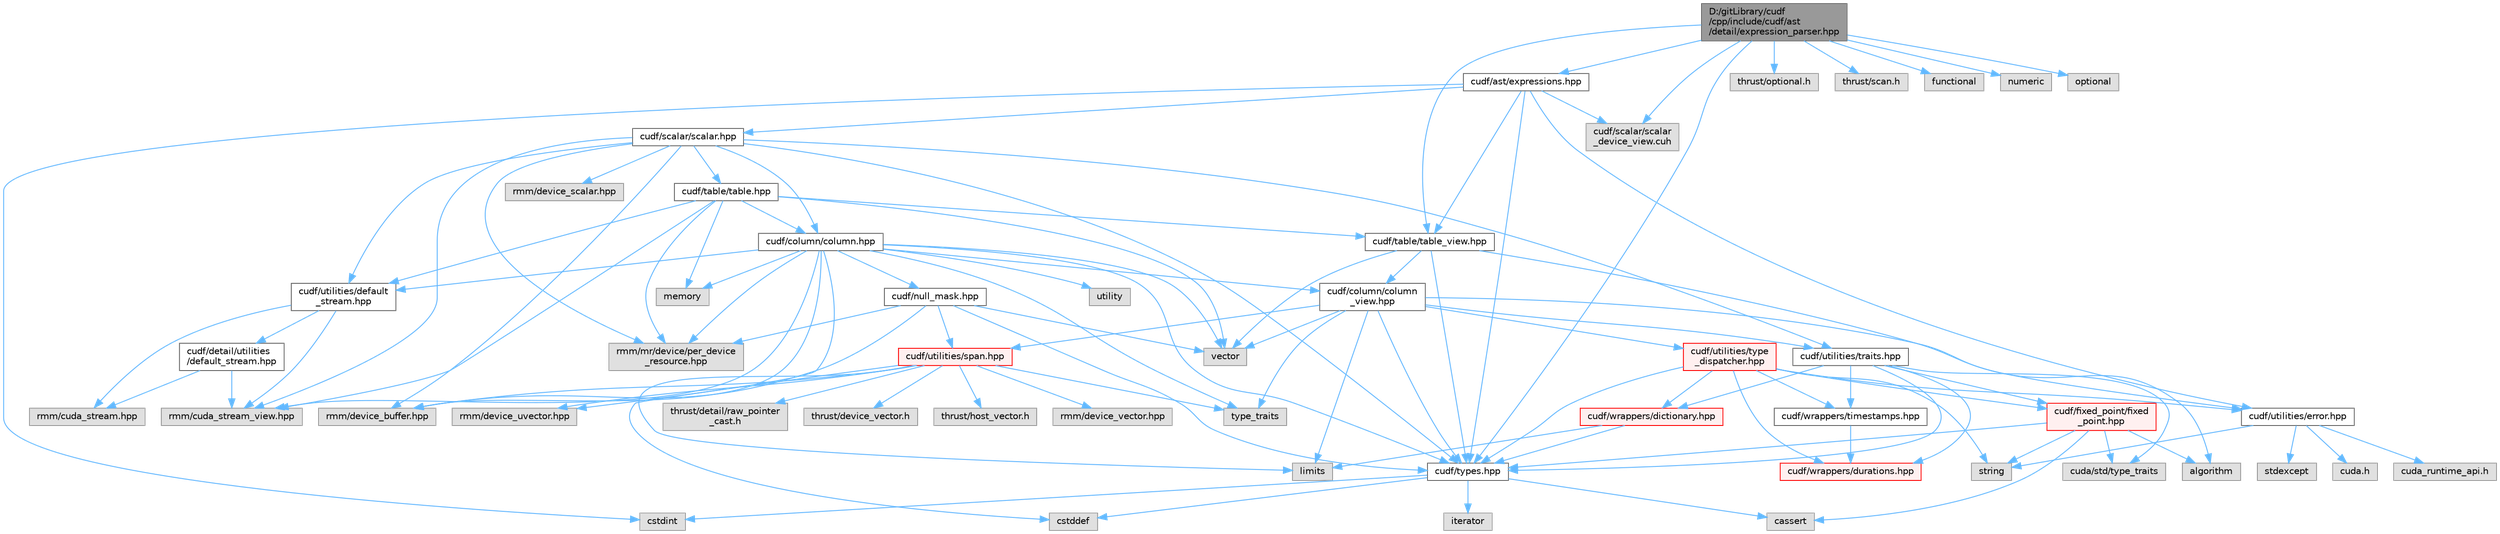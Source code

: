 digraph "D:/gitLibrary/cudf/cpp/include/cudf/ast/detail/expression_parser.hpp"
{
 // LATEX_PDF_SIZE
  bgcolor="transparent";
  edge [fontname=Helvetica,fontsize=10,labelfontname=Helvetica,labelfontsize=10];
  node [fontname=Helvetica,fontsize=10,shape=box,height=0.2,width=0.4];
  Node1 [id="Node000001",label="D:/gitLibrary/cudf\l/cpp/include/cudf/ast\l/detail/expression_parser.hpp",height=0.2,width=0.4,color="gray40", fillcolor="grey60", style="filled", fontcolor="black",tooltip=" "];
  Node1 -> Node2 [id="edge1_Node000001_Node000002",color="steelblue1",style="solid",tooltip=" "];
  Node2 [id="Node000002",label="cudf/ast/expressions.hpp",height=0.2,width=0.4,color="grey40", fillcolor="white", style="filled",URL="$expressions_8hpp.html",tooltip=" "];
  Node2 -> Node3 [id="edge2_Node000002_Node000003",color="steelblue1",style="solid",tooltip=" "];
  Node3 [id="Node000003",label="cudf/scalar/scalar.hpp",height=0.2,width=0.4,color="grey40", fillcolor="white", style="filled",URL="$scalar_8hpp.html",tooltip="Class definitions for cudf::scalar"];
  Node3 -> Node4 [id="edge3_Node000003_Node000004",color="steelblue1",style="solid",tooltip=" "];
  Node4 [id="Node000004",label="cudf/column/column.hpp",height=0.2,width=0.4,color="grey40", fillcolor="white", style="filled",URL="$column_8hpp.html",tooltip="Class definition for cudf::column"];
  Node4 -> Node5 [id="edge4_Node000004_Node000005",color="steelblue1",style="solid",tooltip=" "];
  Node5 [id="Node000005",label="cudf/column/column\l_view.hpp",height=0.2,width=0.4,color="grey40", fillcolor="white", style="filled",URL="$column__view_8hpp.html",tooltip="column view class definitions"];
  Node5 -> Node6 [id="edge5_Node000005_Node000006",color="steelblue1",style="solid",tooltip=" "];
  Node6 [id="Node000006",label="cudf/types.hpp",height=0.2,width=0.4,color="grey40", fillcolor="white", style="filled",URL="$types_8hpp.html",tooltip="Type declarations for libcudf."];
  Node6 -> Node7 [id="edge6_Node000006_Node000007",color="steelblue1",style="solid",tooltip=" "];
  Node7 [id="Node000007",label="cassert",height=0.2,width=0.4,color="grey60", fillcolor="#E0E0E0", style="filled",tooltip=" "];
  Node6 -> Node8 [id="edge7_Node000006_Node000008",color="steelblue1",style="solid",tooltip=" "];
  Node8 [id="Node000008",label="cstddef",height=0.2,width=0.4,color="grey60", fillcolor="#E0E0E0", style="filled",tooltip=" "];
  Node6 -> Node9 [id="edge8_Node000006_Node000009",color="steelblue1",style="solid",tooltip=" "];
  Node9 [id="Node000009",label="cstdint",height=0.2,width=0.4,color="grey60", fillcolor="#E0E0E0", style="filled",tooltip=" "];
  Node6 -> Node10 [id="edge9_Node000006_Node000010",color="steelblue1",style="solid",tooltip=" "];
  Node10 [id="Node000010",label="iterator",height=0.2,width=0.4,color="grey60", fillcolor="#E0E0E0", style="filled",tooltip=" "];
  Node5 -> Node11 [id="edge10_Node000005_Node000011",color="steelblue1",style="solid",tooltip=" "];
  Node11 [id="Node000011",label="cudf/utilities/error.hpp",height=0.2,width=0.4,color="grey40", fillcolor="white", style="filled",URL="$error_8hpp.html",tooltip=" "];
  Node11 -> Node12 [id="edge11_Node000011_Node000012",color="steelblue1",style="solid",tooltip=" "];
  Node12 [id="Node000012",label="cuda.h",height=0.2,width=0.4,color="grey60", fillcolor="#E0E0E0", style="filled",tooltip=" "];
  Node11 -> Node13 [id="edge12_Node000011_Node000013",color="steelblue1",style="solid",tooltip=" "];
  Node13 [id="Node000013",label="cuda_runtime_api.h",height=0.2,width=0.4,color="grey60", fillcolor="#E0E0E0", style="filled",tooltip=" "];
  Node11 -> Node14 [id="edge13_Node000011_Node000014",color="steelblue1",style="solid",tooltip=" "];
  Node14 [id="Node000014",label="stdexcept",height=0.2,width=0.4,color="grey60", fillcolor="#E0E0E0", style="filled",tooltip=" "];
  Node11 -> Node15 [id="edge14_Node000011_Node000015",color="steelblue1",style="solid",tooltip=" "];
  Node15 [id="Node000015",label="string",height=0.2,width=0.4,color="grey60", fillcolor="#E0E0E0", style="filled",tooltip=" "];
  Node5 -> Node16 [id="edge15_Node000005_Node000016",color="steelblue1",style="solid",tooltip=" "];
  Node16 [id="Node000016",label="cudf/utilities/span.hpp",height=0.2,width=0.4,color="red", fillcolor="#FFF0F0", style="filled",URL="$span_8hpp.html",tooltip=" "];
  Node16 -> Node17 [id="edge16_Node000016_Node000017",color="steelblue1",style="solid",tooltip=" "];
  Node17 [id="Node000017",label="rmm/device_buffer.hpp",height=0.2,width=0.4,color="grey60", fillcolor="#E0E0E0", style="filled",tooltip=" "];
  Node16 -> Node18 [id="edge17_Node000016_Node000018",color="steelblue1",style="solid",tooltip=" "];
  Node18 [id="Node000018",label="rmm/device_uvector.hpp",height=0.2,width=0.4,color="grey60", fillcolor="#E0E0E0", style="filled",tooltip=" "];
  Node16 -> Node19 [id="edge18_Node000016_Node000019",color="steelblue1",style="solid",tooltip=" "];
  Node19 [id="Node000019",label="rmm/device_vector.hpp",height=0.2,width=0.4,color="grey60", fillcolor="#E0E0E0", style="filled",tooltip=" "];
  Node16 -> Node20 [id="edge19_Node000016_Node000020",color="steelblue1",style="solid",tooltip=" "];
  Node20 [id="Node000020",label="thrust/detail/raw_pointer\l_cast.h",height=0.2,width=0.4,color="grey60", fillcolor="#E0E0E0", style="filled",tooltip=" "];
  Node16 -> Node21 [id="edge20_Node000016_Node000021",color="steelblue1",style="solid",tooltip=" "];
  Node21 [id="Node000021",label="thrust/device_vector.h",height=0.2,width=0.4,color="grey60", fillcolor="#E0E0E0", style="filled",tooltip=" "];
  Node16 -> Node22 [id="edge21_Node000016_Node000022",color="steelblue1",style="solid",tooltip=" "];
  Node22 [id="Node000022",label="thrust/host_vector.h",height=0.2,width=0.4,color="grey60", fillcolor="#E0E0E0", style="filled",tooltip=" "];
  Node16 -> Node8 [id="edge22_Node000016_Node000008",color="steelblue1",style="solid",tooltip=" "];
  Node16 -> Node24 [id="edge23_Node000016_Node000024",color="steelblue1",style="solid",tooltip=" "];
  Node24 [id="Node000024",label="limits",height=0.2,width=0.4,color="grey60", fillcolor="#E0E0E0", style="filled",tooltip=" "];
  Node16 -> Node25 [id="edge24_Node000016_Node000025",color="steelblue1",style="solid",tooltip=" "];
  Node25 [id="Node000025",label="type_traits",height=0.2,width=0.4,color="grey60", fillcolor="#E0E0E0", style="filled",tooltip=" "];
  Node5 -> Node26 [id="edge25_Node000005_Node000026",color="steelblue1",style="solid",tooltip=" "];
  Node26 [id="Node000026",label="cudf/utilities/traits.hpp",height=0.2,width=0.4,color="grey40", fillcolor="white", style="filled",URL="$traits_8hpp.html",tooltip=" "];
  Node26 -> Node27 [id="edge26_Node000026_Node000027",color="steelblue1",style="solid",tooltip=" "];
  Node27 [id="Node000027",label="cudf/fixed_point/fixed\l_point.hpp",height=0.2,width=0.4,color="red", fillcolor="#FFF0F0", style="filled",URL="$fixed__point_8hpp.html",tooltip="Class definition for fixed point data type"];
  Node27 -> Node6 [id="edge27_Node000027_Node000006",color="steelblue1",style="solid",tooltip=" "];
  Node27 -> Node32 [id="edge28_Node000027_Node000032",color="steelblue1",style="solid",tooltip=" "];
  Node32 [id="Node000032",label="cuda/std/type_traits",height=0.2,width=0.4,color="grey60", fillcolor="#E0E0E0", style="filled",tooltip=" "];
  Node27 -> Node33 [id="edge29_Node000027_Node000033",color="steelblue1",style="solid",tooltip=" "];
  Node33 [id="Node000033",label="algorithm",height=0.2,width=0.4,color="grey60", fillcolor="#E0E0E0", style="filled",tooltip=" "];
  Node27 -> Node7 [id="edge30_Node000027_Node000007",color="steelblue1",style="solid",tooltip=" "];
  Node27 -> Node15 [id="edge31_Node000027_Node000015",color="steelblue1",style="solid",tooltip=" "];
  Node26 -> Node6 [id="edge32_Node000026_Node000006",color="steelblue1",style="solid",tooltip=" "];
  Node26 -> Node35 [id="edge33_Node000026_Node000035",color="steelblue1",style="solid",tooltip=" "];
  Node35 [id="Node000035",label="cudf/wrappers/dictionary.hpp",height=0.2,width=0.4,color="red", fillcolor="#FFF0F0", style="filled",URL="$dictionary_8hpp.html",tooltip="Concrete type definition for dictionary columns."];
  Node35 -> Node6 [id="edge34_Node000035_Node000006",color="steelblue1",style="solid",tooltip=" "];
  Node35 -> Node24 [id="edge35_Node000035_Node000024",color="steelblue1",style="solid",tooltip=" "];
  Node26 -> Node37 [id="edge36_Node000026_Node000037",color="steelblue1",style="solid",tooltip=" "];
  Node37 [id="Node000037",label="cudf/wrappers/durations.hpp",height=0.2,width=0.4,color="red", fillcolor="#FFF0F0", style="filled",URL="$durations_8hpp.html",tooltip="Concrete type definitions for int32_t and int64_t durations in varying resolutions."];
  Node26 -> Node39 [id="edge37_Node000026_Node000039",color="steelblue1",style="solid",tooltip=" "];
  Node39 [id="Node000039",label="cudf/wrappers/timestamps.hpp",height=0.2,width=0.4,color="grey40", fillcolor="white", style="filled",URL="$timestamps_8hpp.html",tooltip="Concrete type definitions for int32_t and int64_t timestamps in varying resolutions as durations sinc..."];
  Node39 -> Node37 [id="edge38_Node000039_Node000037",color="steelblue1",style="solid",tooltip=" "];
  Node26 -> Node32 [id="edge39_Node000026_Node000032",color="steelblue1",style="solid",tooltip=" "];
  Node5 -> Node40 [id="edge40_Node000005_Node000040",color="steelblue1",style="solid",tooltip=" "];
  Node40 [id="Node000040",label="cudf/utilities/type\l_dispatcher.hpp",height=0.2,width=0.4,color="red", fillcolor="#FFF0F0", style="filled",URL="$type__dispatcher_8hpp.html",tooltip="Defines the mapping between cudf::type_id runtime type information and concrete C++ types."];
  Node40 -> Node27 [id="edge41_Node000040_Node000027",color="steelblue1",style="solid",tooltip=" "];
  Node40 -> Node6 [id="edge42_Node000040_Node000006",color="steelblue1",style="solid",tooltip=" "];
  Node40 -> Node11 [id="edge43_Node000040_Node000011",color="steelblue1",style="solid",tooltip=" "];
  Node40 -> Node35 [id="edge44_Node000040_Node000035",color="steelblue1",style="solid",tooltip=" "];
  Node40 -> Node37 [id="edge45_Node000040_Node000037",color="steelblue1",style="solid",tooltip=" "];
  Node40 -> Node39 [id="edge46_Node000040_Node000039",color="steelblue1",style="solid",tooltip=" "];
  Node40 -> Node15 [id="edge47_Node000040_Node000015",color="steelblue1",style="solid",tooltip=" "];
  Node5 -> Node24 [id="edge48_Node000005_Node000024",color="steelblue1",style="solid",tooltip=" "];
  Node5 -> Node25 [id="edge49_Node000005_Node000025",color="steelblue1",style="solid",tooltip=" "];
  Node5 -> Node41 [id="edge50_Node000005_Node000041",color="steelblue1",style="solid",tooltip=" "];
  Node41 [id="Node000041",label="vector",height=0.2,width=0.4,color="grey60", fillcolor="#E0E0E0", style="filled",tooltip=" "];
  Node4 -> Node42 [id="edge51_Node000004_Node000042",color="steelblue1",style="solid",tooltip=" "];
  Node42 [id="Node000042",label="cudf/null_mask.hpp",height=0.2,width=0.4,color="grey40", fillcolor="white", style="filled",URL="$null__mask_8hpp.html",tooltip="APIs for managing validity bitmasks"];
  Node42 -> Node6 [id="edge52_Node000042_Node000006",color="steelblue1",style="solid",tooltip=" "];
  Node42 -> Node16 [id="edge53_Node000042_Node000016",color="steelblue1",style="solid",tooltip=" "];
  Node42 -> Node17 [id="edge54_Node000042_Node000017",color="steelblue1",style="solid",tooltip=" "];
  Node42 -> Node43 [id="edge55_Node000042_Node000043",color="steelblue1",style="solid",tooltip=" "];
  Node43 [id="Node000043",label="rmm/mr/device/per_device\l_resource.hpp",height=0.2,width=0.4,color="grey60", fillcolor="#E0E0E0", style="filled",tooltip=" "];
  Node42 -> Node41 [id="edge56_Node000042_Node000041",color="steelblue1",style="solid",tooltip=" "];
  Node4 -> Node6 [id="edge57_Node000004_Node000006",color="steelblue1",style="solid",tooltip=" "];
  Node4 -> Node44 [id="edge58_Node000004_Node000044",color="steelblue1",style="solid",tooltip=" "];
  Node44 [id="Node000044",label="cudf/utilities/default\l_stream.hpp",height=0.2,width=0.4,color="grey40", fillcolor="white", style="filled",URL="$utilities_2default__stream_8hpp.html",tooltip=" "];
  Node44 -> Node45 [id="edge59_Node000044_Node000045",color="steelblue1",style="solid",tooltip=" "];
  Node45 [id="Node000045",label="cudf/detail/utilities\l/default_stream.hpp",height=0.2,width=0.4,color="grey40", fillcolor="white", style="filled",URL="$detail_2utilities_2default__stream_8hpp.html",tooltip=" "];
  Node45 -> Node46 [id="edge60_Node000045_Node000046",color="steelblue1",style="solid",tooltip=" "];
  Node46 [id="Node000046",label="rmm/cuda_stream.hpp",height=0.2,width=0.4,color="grey60", fillcolor="#E0E0E0", style="filled",tooltip=" "];
  Node45 -> Node47 [id="edge61_Node000045_Node000047",color="steelblue1",style="solid",tooltip=" "];
  Node47 [id="Node000047",label="rmm/cuda_stream_view.hpp",height=0.2,width=0.4,color="grey60", fillcolor="#E0E0E0", style="filled",tooltip=" "];
  Node44 -> Node46 [id="edge62_Node000044_Node000046",color="steelblue1",style="solid",tooltip=" "];
  Node44 -> Node47 [id="edge63_Node000044_Node000047",color="steelblue1",style="solid",tooltip=" "];
  Node4 -> Node47 [id="edge64_Node000004_Node000047",color="steelblue1",style="solid",tooltip=" "];
  Node4 -> Node17 [id="edge65_Node000004_Node000017",color="steelblue1",style="solid",tooltip=" "];
  Node4 -> Node18 [id="edge66_Node000004_Node000018",color="steelblue1",style="solid",tooltip=" "];
  Node4 -> Node43 [id="edge67_Node000004_Node000043",color="steelblue1",style="solid",tooltip=" "];
  Node4 -> Node48 [id="edge68_Node000004_Node000048",color="steelblue1",style="solid",tooltip=" "];
  Node48 [id="Node000048",label="memory",height=0.2,width=0.4,color="grey60", fillcolor="#E0E0E0", style="filled",tooltip=" "];
  Node4 -> Node25 [id="edge69_Node000004_Node000025",color="steelblue1",style="solid",tooltip=" "];
  Node4 -> Node49 [id="edge70_Node000004_Node000049",color="steelblue1",style="solid",tooltip=" "];
  Node49 [id="Node000049",label="utility",height=0.2,width=0.4,color="grey60", fillcolor="#E0E0E0", style="filled",tooltip=" "];
  Node4 -> Node41 [id="edge71_Node000004_Node000041",color="steelblue1",style="solid",tooltip=" "];
  Node3 -> Node50 [id="edge72_Node000003_Node000050",color="steelblue1",style="solid",tooltip=" "];
  Node50 [id="Node000050",label="cudf/table/table.hpp",height=0.2,width=0.4,color="grey40", fillcolor="white", style="filled",URL="$table_8hpp.html",tooltip="Class definition for cudf::table"];
  Node50 -> Node4 [id="edge73_Node000050_Node000004",color="steelblue1",style="solid",tooltip=" "];
  Node50 -> Node51 [id="edge74_Node000050_Node000051",color="steelblue1",style="solid",tooltip=" "];
  Node51 [id="Node000051",label="cudf/table/table_view.hpp",height=0.2,width=0.4,color="grey40", fillcolor="white", style="filled",URL="$table__view_8hpp.html",tooltip="Class definitions for (mutable)_table_view"];
  Node51 -> Node5 [id="edge75_Node000051_Node000005",color="steelblue1",style="solid",tooltip=" "];
  Node51 -> Node6 [id="edge76_Node000051_Node000006",color="steelblue1",style="solid",tooltip=" "];
  Node51 -> Node33 [id="edge77_Node000051_Node000033",color="steelblue1",style="solid",tooltip=" "];
  Node51 -> Node41 [id="edge78_Node000051_Node000041",color="steelblue1",style="solid",tooltip=" "];
  Node50 -> Node44 [id="edge79_Node000050_Node000044",color="steelblue1",style="solid",tooltip=" "];
  Node50 -> Node47 [id="edge80_Node000050_Node000047",color="steelblue1",style="solid",tooltip=" "];
  Node50 -> Node43 [id="edge81_Node000050_Node000043",color="steelblue1",style="solid",tooltip=" "];
  Node50 -> Node48 [id="edge82_Node000050_Node000048",color="steelblue1",style="solid",tooltip=" "];
  Node50 -> Node41 [id="edge83_Node000050_Node000041",color="steelblue1",style="solid",tooltip=" "];
  Node3 -> Node6 [id="edge84_Node000003_Node000006",color="steelblue1",style="solid",tooltip=" "];
  Node3 -> Node44 [id="edge85_Node000003_Node000044",color="steelblue1",style="solid",tooltip=" "];
  Node3 -> Node26 [id="edge86_Node000003_Node000026",color="steelblue1",style="solid",tooltip=" "];
  Node3 -> Node47 [id="edge87_Node000003_Node000047",color="steelblue1",style="solid",tooltip=" "];
  Node3 -> Node17 [id="edge88_Node000003_Node000017",color="steelblue1",style="solid",tooltip=" "];
  Node3 -> Node52 [id="edge89_Node000003_Node000052",color="steelblue1",style="solid",tooltip=" "];
  Node52 [id="Node000052",label="rmm/device_scalar.hpp",height=0.2,width=0.4,color="grey60", fillcolor="#E0E0E0", style="filled",tooltip=" "];
  Node3 -> Node43 [id="edge90_Node000003_Node000043",color="steelblue1",style="solid",tooltip=" "];
  Node2 -> Node53 [id="edge91_Node000002_Node000053",color="steelblue1",style="solid",tooltip=" "];
  Node53 [id="Node000053",label="cudf/scalar/scalar\l_device_view.cuh",height=0.2,width=0.4,color="grey60", fillcolor="#E0E0E0", style="filled",tooltip=" "];
  Node2 -> Node51 [id="edge92_Node000002_Node000051",color="steelblue1",style="solid",tooltip=" "];
  Node2 -> Node6 [id="edge93_Node000002_Node000006",color="steelblue1",style="solid",tooltip=" "];
  Node2 -> Node11 [id="edge94_Node000002_Node000011",color="steelblue1",style="solid",tooltip=" "];
  Node2 -> Node9 [id="edge95_Node000002_Node000009",color="steelblue1",style="solid",tooltip=" "];
  Node1 -> Node53 [id="edge96_Node000001_Node000053",color="steelblue1",style="solid",tooltip=" "];
  Node1 -> Node51 [id="edge97_Node000001_Node000051",color="steelblue1",style="solid",tooltip=" "];
  Node1 -> Node6 [id="edge98_Node000001_Node000006",color="steelblue1",style="solid",tooltip=" "];
  Node1 -> Node54 [id="edge99_Node000001_Node000054",color="steelblue1",style="solid",tooltip=" "];
  Node54 [id="Node000054",label="thrust/optional.h",height=0.2,width=0.4,color="grey60", fillcolor="#E0E0E0", style="filled",tooltip=" "];
  Node1 -> Node55 [id="edge100_Node000001_Node000055",color="steelblue1",style="solid",tooltip=" "];
  Node55 [id="Node000055",label="thrust/scan.h",height=0.2,width=0.4,color="grey60", fillcolor="#E0E0E0", style="filled",tooltip=" "];
  Node1 -> Node56 [id="edge101_Node000001_Node000056",color="steelblue1",style="solid",tooltip=" "];
  Node56 [id="Node000056",label="functional",height=0.2,width=0.4,color="grey60", fillcolor="#E0E0E0", style="filled",tooltip=" "];
  Node1 -> Node57 [id="edge102_Node000001_Node000057",color="steelblue1",style="solid",tooltip=" "];
  Node57 [id="Node000057",label="numeric",height=0.2,width=0.4,color="grey60", fillcolor="#E0E0E0", style="filled",tooltip=" "];
  Node1 -> Node58 [id="edge103_Node000001_Node000058",color="steelblue1",style="solid",tooltip=" "];
  Node58 [id="Node000058",label="optional",height=0.2,width=0.4,color="grey60", fillcolor="#E0E0E0", style="filled",tooltip=" "];
}
